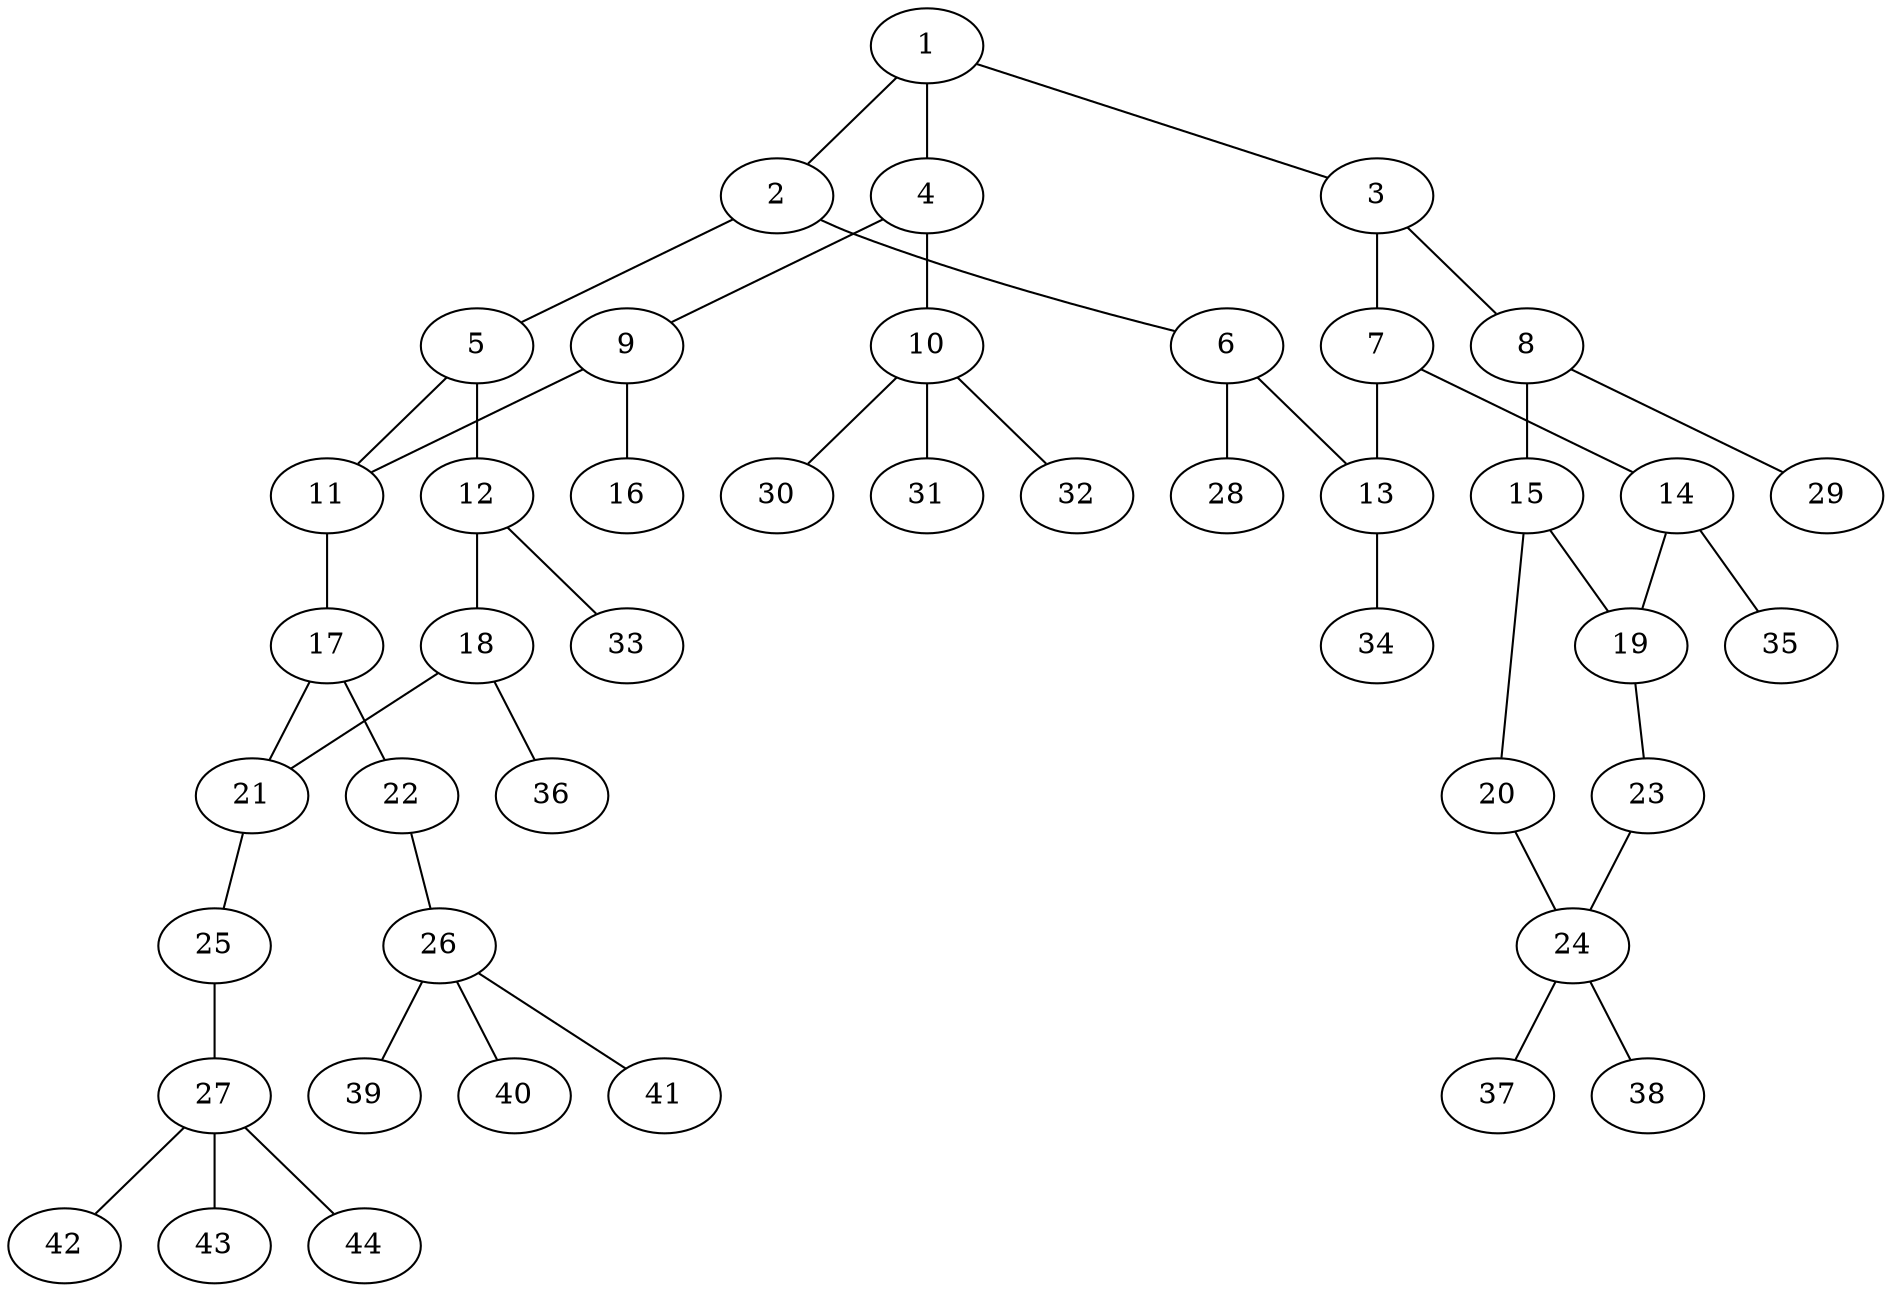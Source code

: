 graph molecule_3548 {
	1	 [chem=C];
	2	 [chem=C];
	1 -- 2	 [valence=2];
	3	 [chem=C];
	1 -- 3	 [valence=1];
	4	 [chem=N];
	1 -- 4	 [valence=1];
	5	 [chem=C];
	2 -- 5	 [valence=1];
	6	 [chem=C];
	2 -- 6	 [valence=1];
	7	 [chem=C];
	3 -- 7	 [valence=2];
	8	 [chem=C];
	3 -- 8	 [valence=1];
	9	 [chem=C];
	4 -- 9	 [valence=1];
	10	 [chem=C];
	4 -- 10	 [valence=1];
	11	 [chem=C];
	5 -- 11	 [valence=2];
	12	 [chem=C];
	5 -- 12	 [valence=1];
	13	 [chem=C];
	6 -- 13	 [valence=2];
	28	 [chem=H];
	6 -- 28	 [valence=1];
	7 -- 13	 [valence=1];
	14	 [chem=C];
	7 -- 14	 [valence=1];
	15	 [chem=C];
	8 -- 15	 [valence=2];
	29	 [chem=H];
	8 -- 29	 [valence=1];
	9 -- 11	 [valence=1];
	16	 [chem=O];
	9 -- 16	 [valence=2];
	30	 [chem=H];
	10 -- 30	 [valence=1];
	31	 [chem=H];
	10 -- 31	 [valence=1];
	32	 [chem=H];
	10 -- 32	 [valence=1];
	17	 [chem=C];
	11 -- 17	 [valence=1];
	18	 [chem=C];
	12 -- 18	 [valence=2];
	33	 [chem=H];
	12 -- 33	 [valence=1];
	34	 [chem=H];
	13 -- 34	 [valence=1];
	19	 [chem=C];
	14 -- 19	 [valence=2];
	35	 [chem=H];
	14 -- 35	 [valence=1];
	15 -- 19	 [valence=1];
	20	 [chem=O];
	15 -- 20	 [valence=1];
	21	 [chem=C];
	17 -- 21	 [valence=2];
	22	 [chem=O];
	17 -- 22	 [valence=1];
	18 -- 21	 [valence=1];
	36	 [chem=H];
	18 -- 36	 [valence=1];
	23	 [chem=O];
	19 -- 23	 [valence=1];
	24	 [chem=C];
	20 -- 24	 [valence=1];
	25	 [chem=O];
	21 -- 25	 [valence=1];
	26	 [chem=C];
	22 -- 26	 [valence=1];
	23 -- 24	 [valence=1];
	37	 [chem=H];
	24 -- 37	 [valence=1];
	38	 [chem=H];
	24 -- 38	 [valence=1];
	27	 [chem=C];
	25 -- 27	 [valence=1];
	39	 [chem=H];
	26 -- 39	 [valence=1];
	40	 [chem=H];
	26 -- 40	 [valence=1];
	41	 [chem=H];
	26 -- 41	 [valence=1];
	42	 [chem=H];
	27 -- 42	 [valence=1];
	43	 [chem=H];
	27 -- 43	 [valence=1];
	44	 [chem=H];
	27 -- 44	 [valence=1];
}
